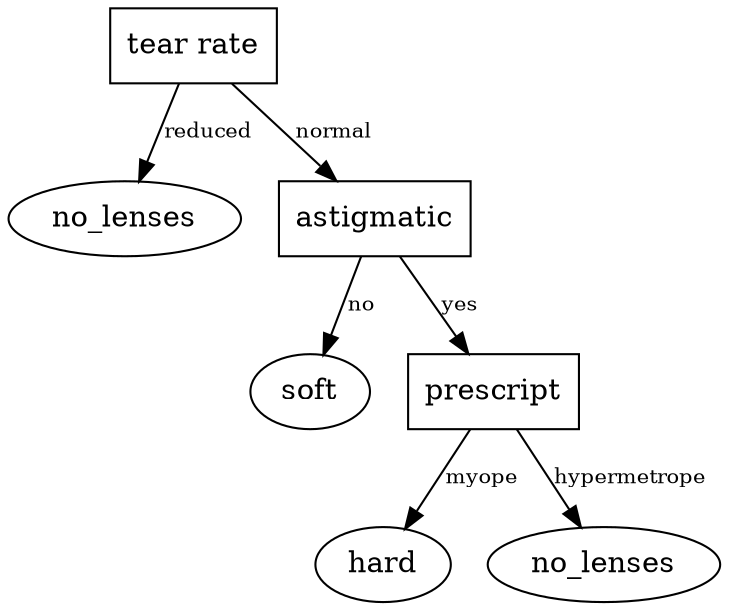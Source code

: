 digraph "Decision Tree" {
	2202511680896 [label="tear rate" shape=box]
	2202511682192 [label=no_lenses shape=""]
	2202511680896 -> 2202511682192 [label=reduced fontsize=10]
	2202489665136 [label=astigmatic shape=box]
	2202510678672 [label=soft shape=""]
	2202489665136 -> 2202510678672 [label=no fontsize=10]
	2202511683008 [label=prescript shape=box]
	2202511680224 [label=hard shape=""]
	2202511683008 -> 2202511680224 [label=myope fontsize=10]
	2202511682672 [label=no_lenses shape=""]
	2202511683008 -> 2202511682672 [label=hypermetrope fontsize=10]
	2202489665136 -> 2202511683008 [label=yes fontsize=10]
	2202511680896 -> 2202489665136 [label=normal fontsize=10]
}
